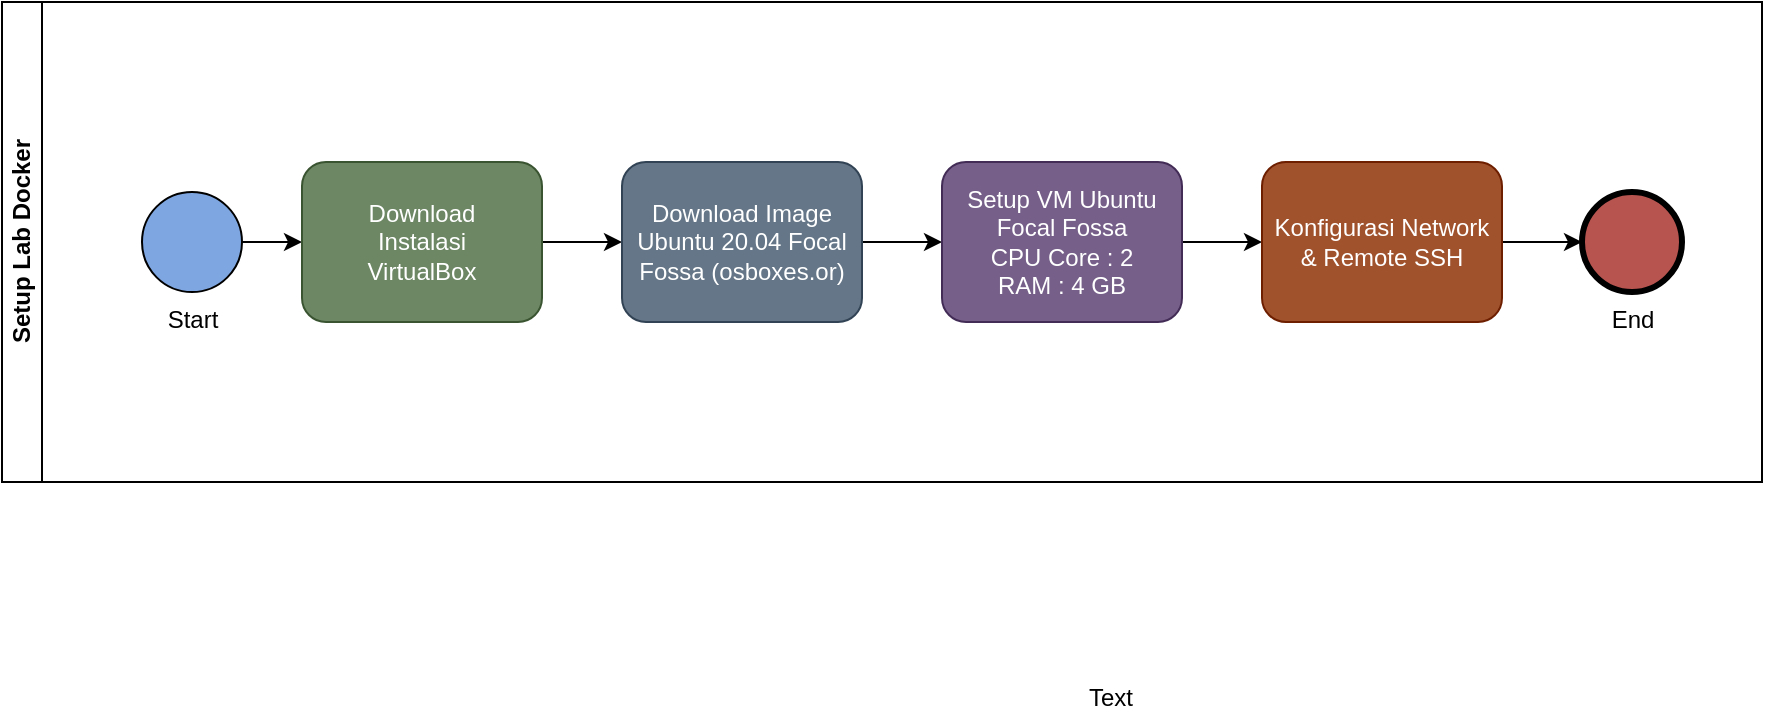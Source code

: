 <mxfile version="13.1.14" type="device"><diagram id="prtHgNgQTEPvFCAcTncT" name="Page-1"><mxGraphModel dx="868" dy="443" grid="1" gridSize="10" guides="1" tooltips="1" connect="1" arrows="1" fold="1" page="1" pageScale="1" pageWidth="1169" pageHeight="827" math="0" shadow="0"><root><mxCell id="0"/><mxCell id="1" parent="0"/><object label="Setup Lab Docker" id="HRc34M8uI-bMUeodP_eo-1"><mxCell style="swimlane;html=1;horizontal=0;startSize=20;" vertex="1" parent="1"><mxGeometry x="170" y="160" width="880" height="240" as="geometry"><mxRectangle x="160" y="150" width="30" height="50" as="alternateBounds"/></mxGeometry></mxCell></object><mxCell id="HRc34M8uI-bMUeodP_eo-8" value="" style="edgeStyle=orthogonalEdgeStyle;rounded=0;orthogonalLoop=1;jettySize=auto;html=1;" edge="1" parent="HRc34M8uI-bMUeodP_eo-1" source="HRc34M8uI-bMUeodP_eo-4" target="HRc34M8uI-bMUeodP_eo-7"><mxGeometry relative="1" as="geometry"/></mxCell><mxCell id="HRc34M8uI-bMUeodP_eo-4" value="Start" style="shape=mxgraph.bpmn.shape;html=1;verticalLabelPosition=bottom;labelBackgroundColor=#ffffff;verticalAlign=top;align=center;perimeter=ellipsePerimeter;outlineConnect=0;outline=standard;symbol=general;fillColor=#7EA6E0;" vertex="1" parent="HRc34M8uI-bMUeodP_eo-1"><mxGeometry x="70" y="95" width="50" height="50" as="geometry"/></mxCell><mxCell id="HRc34M8uI-bMUeodP_eo-17" style="edgeStyle=orthogonalEdgeStyle;rounded=0;orthogonalLoop=1;jettySize=auto;html=1;exitX=1;exitY=0.5;exitDx=0;exitDy=0;entryX=0;entryY=0.5;entryDx=0;entryDy=0;" edge="1" parent="HRc34M8uI-bMUeodP_eo-1" source="HRc34M8uI-bMUeodP_eo-7" target="HRc34M8uI-bMUeodP_eo-9"><mxGeometry relative="1" as="geometry"/></mxCell><mxCell id="HRc34M8uI-bMUeodP_eo-7" value="Download&lt;br&gt;Instalasi &lt;br&gt;VirtualBox" style="shape=ext;rounded=1;html=1;whiteSpace=wrap;fillColor=#6d8764;strokeColor=#3A5431;fontColor=#ffffff;" vertex="1" parent="HRc34M8uI-bMUeodP_eo-1"><mxGeometry x="150" y="80" width="120" height="80" as="geometry"/></mxCell><mxCell id="HRc34M8uI-bMUeodP_eo-18" style="edgeStyle=orthogonalEdgeStyle;rounded=0;orthogonalLoop=1;jettySize=auto;html=1;exitX=1;exitY=0.5;exitDx=0;exitDy=0;entryX=0;entryY=0.5;entryDx=0;entryDy=0;" edge="1" parent="HRc34M8uI-bMUeodP_eo-1" source="HRc34M8uI-bMUeodP_eo-9" target="HRc34M8uI-bMUeodP_eo-10"><mxGeometry relative="1" as="geometry"/></mxCell><mxCell id="HRc34M8uI-bMUeodP_eo-9" value="Download Image Ubuntu 20.04 Focal Fossa (osboxes.or)" style="shape=ext;rounded=1;html=1;whiteSpace=wrap;fillColor=#647687;strokeColor=#314354;fontColor=#ffffff;" vertex="1" parent="HRc34M8uI-bMUeodP_eo-1"><mxGeometry x="310" y="80" width="120" height="80" as="geometry"/></mxCell><mxCell id="HRc34M8uI-bMUeodP_eo-19" style="edgeStyle=orthogonalEdgeStyle;rounded=0;orthogonalLoop=1;jettySize=auto;html=1;exitX=1;exitY=0.5;exitDx=0;exitDy=0;entryX=0;entryY=0.5;entryDx=0;entryDy=0;" edge="1" parent="HRc34M8uI-bMUeodP_eo-1" source="HRc34M8uI-bMUeodP_eo-10" target="HRc34M8uI-bMUeodP_eo-11"><mxGeometry relative="1" as="geometry"/></mxCell><mxCell id="HRc34M8uI-bMUeodP_eo-10" value="Setup VM Ubuntu Focal Fossa&lt;br&gt;CPU Core : 2&lt;br&gt;RAM : 4 GB" style="shape=ext;rounded=1;html=1;whiteSpace=wrap;fillColor=#76608a;strokeColor=#432D57;fontColor=#ffffff;" vertex="1" parent="HRc34M8uI-bMUeodP_eo-1"><mxGeometry x="470" y="80" width="120" height="80" as="geometry"/></mxCell><mxCell id="HRc34M8uI-bMUeodP_eo-20" style="edgeStyle=orthogonalEdgeStyle;rounded=0;orthogonalLoop=1;jettySize=auto;html=1;exitX=1;exitY=0.5;exitDx=0;exitDy=0;entryX=0;entryY=0.5;entryDx=0;entryDy=0;" edge="1" parent="HRc34M8uI-bMUeodP_eo-1" source="HRc34M8uI-bMUeodP_eo-11" target="HRc34M8uI-bMUeodP_eo-16"><mxGeometry relative="1" as="geometry"/></mxCell><mxCell id="HRc34M8uI-bMUeodP_eo-11" value="Konfigurasi Network &amp;amp; Remote SSH" style="shape=ext;rounded=1;html=1;whiteSpace=wrap;fillColor=#a0522d;fontColor=#ffffff;strokeColor=#6D1F00;" vertex="1" parent="HRc34M8uI-bMUeodP_eo-1"><mxGeometry x="630" y="80" width="120" height="80" as="geometry"/></mxCell><mxCell id="HRc34M8uI-bMUeodP_eo-16" value="End" style="shape=mxgraph.bpmn.shape;html=1;verticalLabelPosition=bottom;labelBackgroundColor=#ffffff;verticalAlign=top;align=center;perimeter=ellipsePerimeter;outlineConnect=0;outline=end;symbol=general;fillColor=#B85450;strokeColor=#000000;" vertex="1" parent="HRc34M8uI-bMUeodP_eo-1"><mxGeometry x="790" y="95" width="50" height="50" as="geometry"/></mxCell><mxCell id="HRc34M8uI-bMUeodP_eo-21" value="Text" style="text;html=1;align=center;verticalAlign=middle;resizable=0;points=[];autosize=1;" vertex="1" parent="1"><mxGeometry x="704" y="498" width="40" height="20" as="geometry"/></mxCell></root></mxGraphModel></diagram></mxfile>